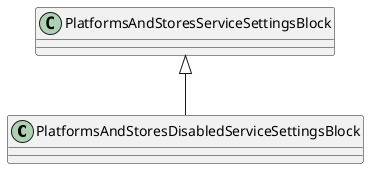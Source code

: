 @startuml
class PlatformsAndStoresDisabledServiceSettingsBlock {
}
PlatformsAndStoresServiceSettingsBlock <|-- PlatformsAndStoresDisabledServiceSettingsBlock
@enduml
